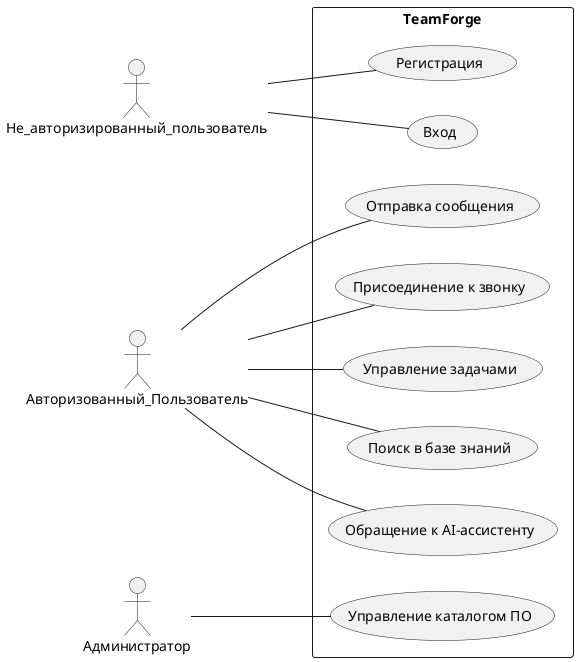 @startuml usecase-diagram
left to right direction
actor Не_авторизированный_пользователь as User1
actor Авторизованный_Пользователь as User
actor Администратор as Admin

rectangle TeamForge {
  (Регистрация) as UC1
  (Вход) as UC9
  (Отправка сообщения) as UC2
  (Присоединение к звонку) as UC3
  (Управление задачами) as UC4
  (Поиск в базе знаний) as UC5
  (Обращение к AI-ассистенту) as UC6
  (Управление каталогом ПО) as UC8
}

User -- UC2
User -- UC3
User -- UC4
User -- UC5
User -- UC6
Admin -- UC8
User1 -- UC1
User1 -- UC9
@enduml
